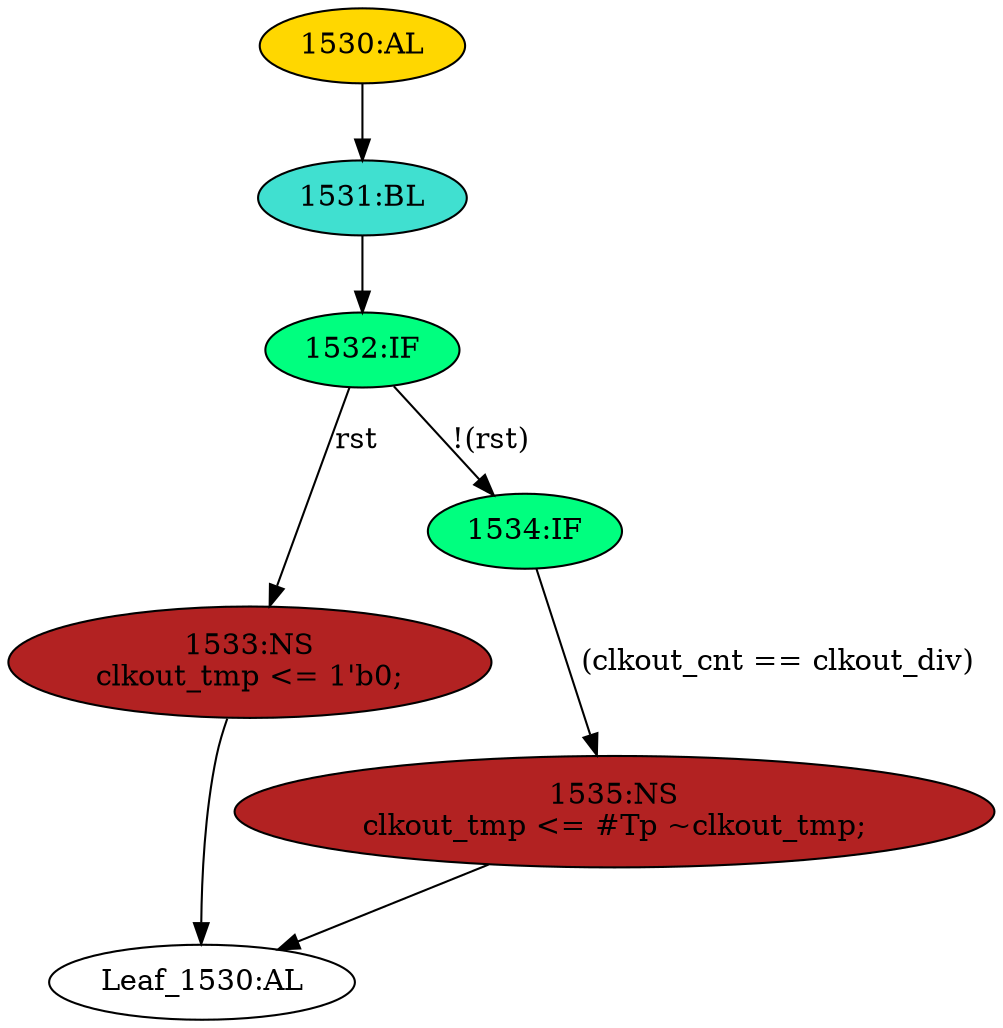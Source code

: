strict digraph "" {
	node [label="\N"];
	"1533:NS"	 [ast="<pyverilog.vparser.ast.NonblockingSubstitution object at 0x7fd7733cc910>",
		fillcolor=firebrick,
		label="1533:NS
clkout_tmp <= 1'b0;",
		statements="[<pyverilog.vparser.ast.NonblockingSubstitution object at 0x7fd7733cc910>]",
		style=filled,
		typ=NonblockingSubstitution];
	"Leaf_1530:AL"	 [def_var="['clkout_tmp']",
		label="Leaf_1530:AL"];
	"1533:NS" -> "Leaf_1530:AL"	 [cond="[]",
		lineno=None];
	"1535:NS"	 [ast="<pyverilog.vparser.ast.NonblockingSubstitution object at 0x7fd77328a090>",
		fillcolor=firebrick,
		label="1535:NS
clkout_tmp <= #Tp ~clkout_tmp;",
		statements="[<pyverilog.vparser.ast.NonblockingSubstitution object at 0x7fd77328a090>]",
		style=filled,
		typ=NonblockingSubstitution];
	"1535:NS" -> "Leaf_1530:AL"	 [cond="[]",
		lineno=None];
	"1534:IF"	 [ast="<pyverilog.vparser.ast.IfStatement object at 0x7fd77328a4d0>",
		fillcolor=springgreen,
		label="1534:IF",
		statements="[]",
		style=filled,
		typ=IfStatement];
	"1534:IF" -> "1535:NS"	 [cond="['clkout_cnt', 'clkout_div']",
		label="(clkout_cnt == clkout_div)",
		lineno=1534];
	"1530:AL"	 [ast="<pyverilog.vparser.ast.Always object at 0x7fd77328a2d0>",
		clk_sens=True,
		fillcolor=gold,
		label="1530:AL",
		sens="['clk', 'rst']",
		statements="[]",
		style=filled,
		typ=Always,
		use_var="['rst', 'clkout_tmp', 'clkout_cnt', 'clkout_div']"];
	"1531:BL"	 [ast="<pyverilog.vparser.ast.Block object at 0x7fd77328a450>",
		fillcolor=turquoise,
		label="1531:BL",
		statements="[]",
		style=filled,
		typ=Block];
	"1530:AL" -> "1531:BL"	 [cond="[]",
		lineno=None];
	"1532:IF"	 [ast="<pyverilog.vparser.ast.IfStatement object at 0x7fd77328a490>",
		fillcolor=springgreen,
		label="1532:IF",
		statements="[]",
		style=filled,
		typ=IfStatement];
	"1532:IF" -> "1533:NS"	 [cond="['rst']",
		label=rst,
		lineno=1532];
	"1532:IF" -> "1534:IF"	 [cond="['rst']",
		label="!(rst)",
		lineno=1532];
	"1531:BL" -> "1532:IF"	 [cond="[]",
		lineno=None];
}
